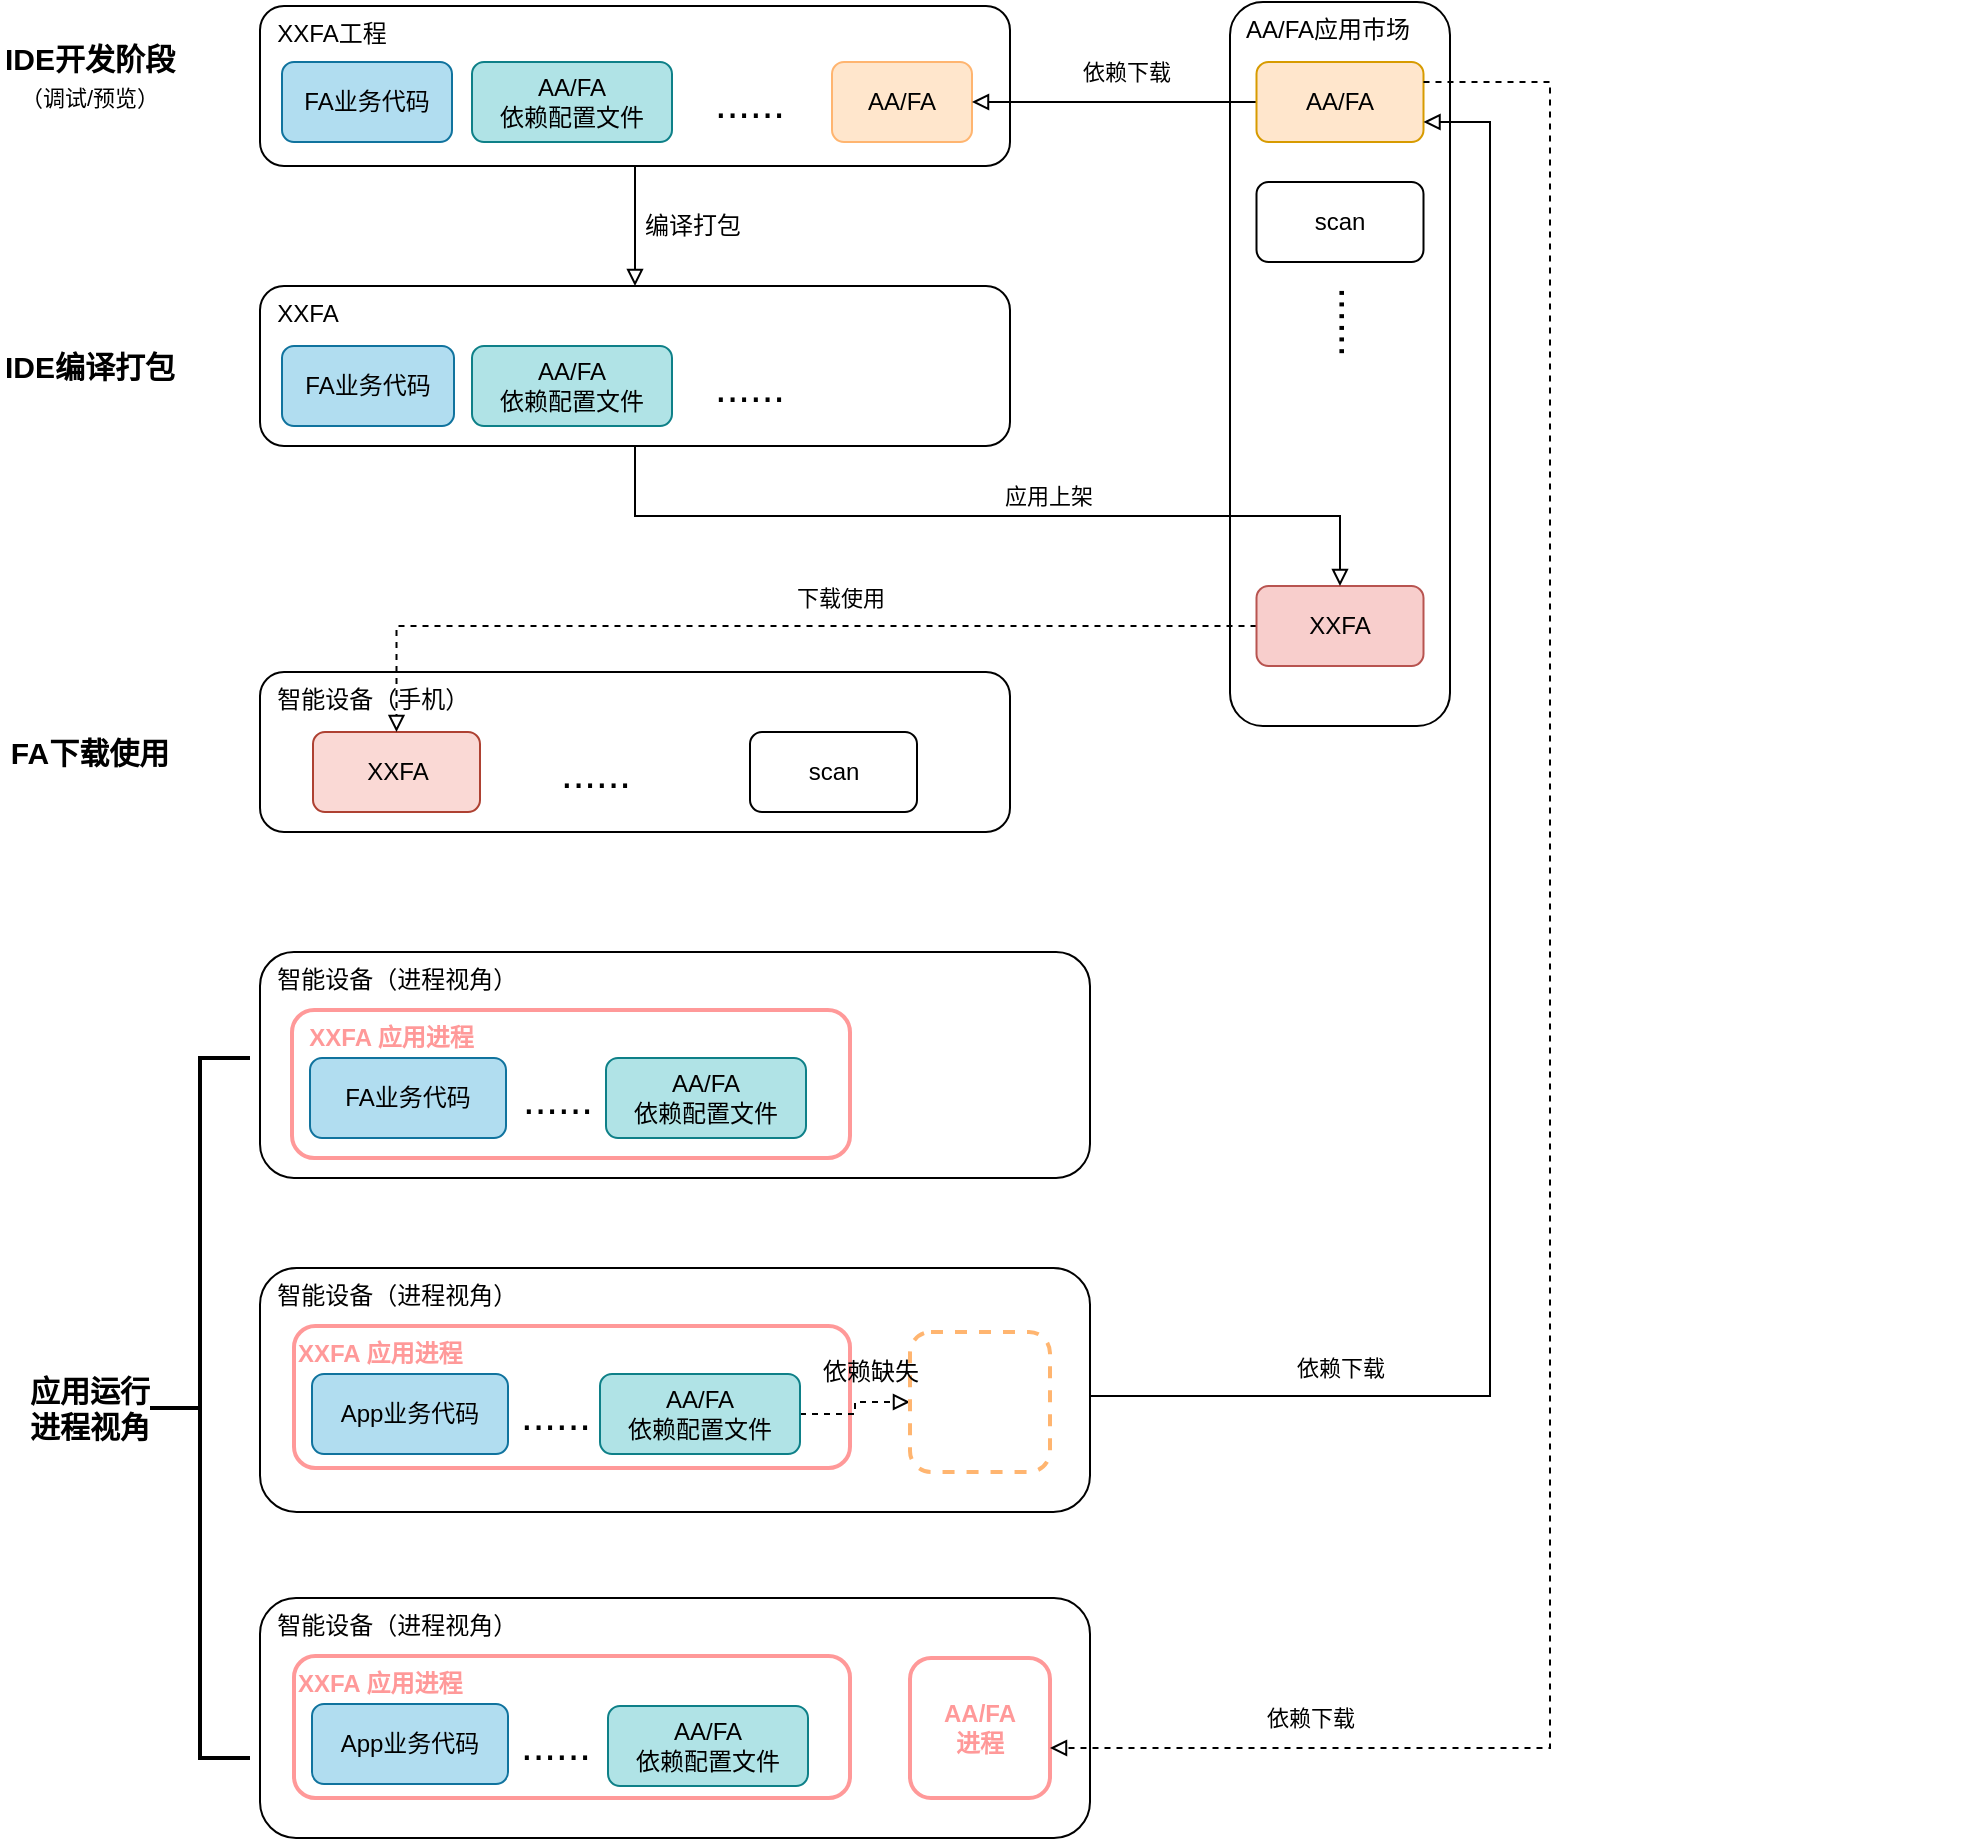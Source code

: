 <mxfile version="13.0.9" type="github">
  <diagram id="C5RBs43oDa-KdzZeNtuy" name="Page-1">
    <mxGraphModel dx="1422" dy="794" grid="1" gridSize="10" guides="1" tooltips="1" connect="1" arrows="1" fold="1" page="1" pageScale="1" pageWidth="827" pageHeight="1169" math="0" shadow="0">
      <root>
        <mxCell id="WIyWlLk6GJQsqaUBKTNV-0" />
        <mxCell id="WIyWlLk6GJQsqaUBKTNV-1" parent="WIyWlLk6GJQsqaUBKTNV-0" />
        <mxCell id="U6ba7_Z07eGMT3TW1Dq--61" value="&amp;nbsp; 智能设备（进程视角）" style="rounded=1;whiteSpace=wrap;html=1;fontSize=12;glass=0;strokeWidth=1;shadow=0;align=left;verticalAlign=top;" vertex="1" parent="WIyWlLk6GJQsqaUBKTNV-1">
          <mxGeometry x="165" y="755" width="415" height="122" as="geometry" />
        </mxCell>
        <mxCell id="U6ba7_Z07eGMT3TW1Dq--66" value="&lt;b&gt;&lt;font color=&quot;#ff9999&quot;&gt;XXFA 应用进程&lt;/font&gt;&lt;/b&gt;" style="rounded=1;whiteSpace=wrap;html=1;fillColor=none;gradientColor=none;fontSize=12;align=left;verticalAlign=top;strokeColor=#FF9999;strokeWidth=2;" vertex="1" parent="WIyWlLk6GJQsqaUBKTNV-1">
          <mxGeometry x="182" y="784" width="278" height="71" as="geometry" />
        </mxCell>
        <mxCell id="U6ba7_Z07eGMT3TW1Dq--31" value="&amp;nbsp; 智能设备（进程视角）" style="rounded=1;whiteSpace=wrap;html=1;fontSize=12;glass=0;strokeWidth=1;shadow=0;align=left;verticalAlign=top;" vertex="1" parent="WIyWlLk6GJQsqaUBKTNV-1">
          <mxGeometry x="165" y="597" width="415" height="113" as="geometry" />
        </mxCell>
        <mxCell id="U6ba7_Z07eGMT3TW1Dq--36" value="&lt;b&gt;&lt;font color=&quot;#ff9999&quot;&gt;&amp;nbsp; XXFA 应用进程&lt;/font&gt;&lt;/b&gt;" style="rounded=1;whiteSpace=wrap;html=1;fillColor=none;gradientColor=none;fontSize=12;align=left;verticalAlign=top;strokeColor=#FF9999;strokeWidth=2;" vertex="1" parent="WIyWlLk6GJQsqaUBKTNV-1">
          <mxGeometry x="181" y="626" width="279" height="74" as="geometry" />
        </mxCell>
        <mxCell id="U6ba7_Z07eGMT3TW1Dq--0" value="编译打包" style="edgeStyle=orthogonalEdgeStyle;rounded=0;orthogonalLoop=1;jettySize=auto;html=1;exitX=0.5;exitY=1;exitDx=0;exitDy=0;entryX=0.5;entryY=0;entryDx=0;entryDy=0;endArrow=block;endFill=0;fontSize=12;exitPerimeter=0;" edge="1" parent="WIyWlLk6GJQsqaUBKTNV-1" source="U6ba7_Z07eGMT3TW1Dq--1" target="U6ba7_Z07eGMT3TW1Dq--3">
          <mxGeometry y="28" relative="1" as="geometry">
            <Array as="points">
              <mxPoint x="353" y="234" />
              <mxPoint x="353" y="234" />
            </Array>
            <mxPoint as="offset" />
          </mxGeometry>
        </mxCell>
        <mxCell id="U6ba7_Z07eGMT3TW1Dq--1" value="&amp;nbsp; XXFA工程" style="rounded=1;whiteSpace=wrap;html=1;fontSize=12;glass=0;strokeWidth=1;shadow=0;align=left;verticalAlign=top;" vertex="1" parent="WIyWlLk6GJQsqaUBKTNV-1">
          <mxGeometry x="165" y="124" width="375" height="80" as="geometry" />
        </mxCell>
        <mxCell id="U6ba7_Z07eGMT3TW1Dq--3" value="&amp;nbsp; XXFA" style="rounded=1;whiteSpace=wrap;html=1;fontSize=12;glass=0;strokeWidth=1;shadow=0;align=left;verticalAlign=top;" vertex="1" parent="WIyWlLk6GJQsqaUBKTNV-1">
          <mxGeometry x="165" y="264" width="375" height="80" as="geometry" />
        </mxCell>
        <mxCell id="U6ba7_Z07eGMT3TW1Dq--7" value="&lt;font&gt;&lt;b&gt;IDE开发阶段&lt;/b&gt;&lt;br&gt;&lt;font style=&quot;font-size: 11px&quot;&gt;（调试/预览）&lt;/font&gt;&lt;br&gt;&lt;/font&gt;" style="text;html=1;strokeColor=none;fillColor=none;align=center;verticalAlign=middle;whiteSpace=wrap;rounded=0;fontSize=15;" vertex="1" parent="WIyWlLk6GJQsqaUBKTNV-1">
          <mxGeometry x="35" y="139" width="90" height="40" as="geometry" />
        </mxCell>
        <mxCell id="U6ba7_Z07eGMT3TW1Dq--8" value="FA业务代码" style="rounded=1;whiteSpace=wrap;html=1;align=center;fillColor=#b1ddf0;strokeColor=#10739e;" vertex="1" parent="WIyWlLk6GJQsqaUBKTNV-1">
          <mxGeometry x="176" y="152" width="85" height="40" as="geometry" />
        </mxCell>
        <mxCell id="U6ba7_Z07eGMT3TW1Dq--9" value="AA/FA&lt;br&gt;依赖配置文件" style="rounded=1;whiteSpace=wrap;html=1;align=center;fillColor=#b0e3e6;strokeColor=#0e8088;" vertex="1" parent="WIyWlLk6GJQsqaUBKTNV-1">
          <mxGeometry x="271" y="152" width="100" height="40" as="geometry" />
        </mxCell>
        <mxCell id="U6ba7_Z07eGMT3TW1Dq--10" value="AA/FA" style="rounded=1;whiteSpace=wrap;html=1;align=center;fillColor=#ffe6cc;strokeColor=#FFB570;" vertex="1" parent="WIyWlLk6GJQsqaUBKTNV-1">
          <mxGeometry x="451" y="152" width="70" height="40" as="geometry" />
        </mxCell>
        <mxCell id="U6ba7_Z07eGMT3TW1Dq--11" value="&lt;font style=&quot;font-size: 21px&quot;&gt;......&lt;/font&gt;" style="rounded=1;whiteSpace=wrap;html=1;align=center;fillColor=none;gradientColor=none;strokeColor=none;" vertex="1" parent="WIyWlLk6GJQsqaUBKTNV-1">
          <mxGeometry x="385" y="152" width="50" height="40" as="geometry" />
        </mxCell>
        <mxCell id="U6ba7_Z07eGMT3TW1Dq--12" value="FA业务代码" style="rounded=1;whiteSpace=wrap;html=1;align=center;fillColor=#b1ddf0;strokeColor=#10739e;" vertex="1" parent="WIyWlLk6GJQsqaUBKTNV-1">
          <mxGeometry x="176" y="294" width="86" height="40" as="geometry" />
        </mxCell>
        <mxCell id="U6ba7_Z07eGMT3TW1Dq--13" value="AA/FA&lt;br&gt;依赖配置文件" style="rounded=1;whiteSpace=wrap;html=1;align=center;fillColor=#b0e3e6;strokeColor=#0e8088;" vertex="1" parent="WIyWlLk6GJQsqaUBKTNV-1">
          <mxGeometry x="271" y="294" width="100" height="40" as="geometry" />
        </mxCell>
        <mxCell id="U6ba7_Z07eGMT3TW1Dq--14" value="&lt;font style=&quot;font-size: 21px&quot;&gt;......&lt;/font&gt;" style="rounded=1;whiteSpace=wrap;html=1;align=center;fillColor=none;gradientColor=none;strokeColor=none;" vertex="1" parent="WIyWlLk6GJQsqaUBKTNV-1">
          <mxGeometry x="385" y="294" width="50" height="40" as="geometry" />
        </mxCell>
        <mxCell id="U6ba7_Z07eGMT3TW1Dq--17" value="&amp;nbsp; AA/FA应用市场" style="rounded=1;whiteSpace=wrap;html=1;fontSize=12;glass=0;strokeWidth=1;shadow=0;align=left;verticalAlign=top;" vertex="1" parent="WIyWlLk6GJQsqaUBKTNV-1">
          <mxGeometry x="650" y="122" width="110" height="362" as="geometry" />
        </mxCell>
        <mxCell id="U6ba7_Z07eGMT3TW1Dq--45" style="edgeStyle=orthogonalEdgeStyle;rounded=0;orthogonalLoop=1;jettySize=auto;html=1;exitX=0;exitY=0.5;exitDx=0;exitDy=0;entryX=1;entryY=0.5;entryDx=0;entryDy=0;endArrow=block;endFill=0;" edge="1" parent="WIyWlLk6GJQsqaUBKTNV-1" source="U6ba7_Z07eGMT3TW1Dq--18" target="U6ba7_Z07eGMT3TW1Dq--10">
          <mxGeometry relative="1" as="geometry" />
        </mxCell>
        <mxCell id="U6ba7_Z07eGMT3TW1Dq--46" value="依赖下载" style="edgeLabel;html=1;align=center;verticalAlign=middle;resizable=0;points=[];" vertex="1" connectable="0" parent="U6ba7_Z07eGMT3TW1Dq--45">
          <mxGeometry x="-0.272" relative="1" as="geometry">
            <mxPoint x="-13.25" y="-15" as="offset" />
          </mxGeometry>
        </mxCell>
        <mxCell id="U6ba7_Z07eGMT3TW1Dq--18" value="AA/FA" style="rounded=1;whiteSpace=wrap;html=1;align=center;fillColor=#ffe6cc;strokeColor=#d79b00;" vertex="1" parent="WIyWlLk6GJQsqaUBKTNV-1">
          <mxGeometry x="663.25" y="152" width="83.5" height="40" as="geometry" />
        </mxCell>
        <mxCell id="U6ba7_Z07eGMT3TW1Dq--19" value="&lt;font style=&quot;font-size: 21px&quot;&gt;......&lt;/font&gt;" style="rounded=1;whiteSpace=wrap;html=1;align=center;fillColor=none;gradientColor=none;strokeColor=none;horizontal=0;verticalAlign=top;" vertex="1" parent="WIyWlLk6GJQsqaUBKTNV-1">
          <mxGeometry x="680" y="262" width="40" height="40" as="geometry" />
        </mxCell>
        <mxCell id="U6ba7_Z07eGMT3TW1Dq--20" value="scan" style="rounded=1;whiteSpace=wrap;html=1;align=center;" vertex="1" parent="WIyWlLk6GJQsqaUBKTNV-1">
          <mxGeometry x="663.25" y="212" width="83.5" height="40" as="geometry" />
        </mxCell>
        <mxCell id="U6ba7_Z07eGMT3TW1Dq--22" value="&lt;font style=&quot;font-size: 15px&quot;&gt;&lt;b&gt;IDE编译打包&lt;/b&gt;&lt;/font&gt;" style="text;html=1;strokeColor=none;fillColor=none;align=center;verticalAlign=middle;whiteSpace=wrap;rounded=0;fontSize=15;" vertex="1" parent="WIyWlLk6GJQsqaUBKTNV-1">
          <mxGeometry x="35" y="284" width="90" height="40" as="geometry" />
        </mxCell>
        <mxCell id="U6ba7_Z07eGMT3TW1Dq--25" value="&amp;nbsp; 智能设备（手机）" style="rounded=1;whiteSpace=wrap;html=1;fontSize=12;glass=0;strokeWidth=1;shadow=0;align=left;verticalAlign=top;" vertex="1" parent="WIyWlLk6GJQsqaUBKTNV-1">
          <mxGeometry x="165" y="457" width="375" height="80" as="geometry" />
        </mxCell>
        <mxCell id="U6ba7_Z07eGMT3TW1Dq--26" value="XXFA" style="rounded=1;whiteSpace=wrap;html=1;align=center;fillColor=#fad9d5;strokeColor=#ae4132;" vertex="1" parent="WIyWlLk6GJQsqaUBKTNV-1">
          <mxGeometry x="191.5" y="487" width="83.5" height="40" as="geometry" />
        </mxCell>
        <mxCell id="U6ba7_Z07eGMT3TW1Dq--27" value="&lt;font style=&quot;font-size: 21px&quot;&gt;......&lt;/font&gt;" style="rounded=1;whiteSpace=wrap;html=1;align=center;fillColor=none;gradientColor=none;strokeColor=none;" vertex="1" parent="WIyWlLk6GJQsqaUBKTNV-1">
          <mxGeometry x="308" y="487" width="50" height="40" as="geometry" />
        </mxCell>
        <mxCell id="U6ba7_Z07eGMT3TW1Dq--28" value="scan" style="rounded=1;whiteSpace=wrap;html=1;align=center;" vertex="1" parent="WIyWlLk6GJQsqaUBKTNV-1">
          <mxGeometry x="410" y="487" width="83.5" height="40" as="geometry" />
        </mxCell>
        <mxCell id="U6ba7_Z07eGMT3TW1Dq--30" value="&lt;b&gt;FA下载使用&lt;/b&gt;" style="text;html=1;strokeColor=none;fillColor=none;align=center;verticalAlign=middle;whiteSpace=wrap;rounded=0;fontSize=15;" vertex="1" parent="WIyWlLk6GJQsqaUBKTNV-1">
          <mxGeometry x="35" y="477" width="90" height="40" as="geometry" />
        </mxCell>
        <mxCell id="U6ba7_Z07eGMT3TW1Dq--32" value="FA业务代码" style="rounded=1;whiteSpace=wrap;html=1;align=center;fillColor=#b1ddf0;strokeColor=#10739e;" vertex="1" parent="WIyWlLk6GJQsqaUBKTNV-1">
          <mxGeometry x="190" y="650" width="98" height="40" as="geometry" />
        </mxCell>
        <mxCell id="U6ba7_Z07eGMT3TW1Dq--33" value="AA/FA&lt;br&gt;依赖配置文件" style="rounded=1;whiteSpace=wrap;html=1;align=center;fillColor=#b0e3e6;strokeColor=#0e8088;" vertex="1" parent="WIyWlLk6GJQsqaUBKTNV-1">
          <mxGeometry x="338" y="650" width="100" height="40" as="geometry" />
        </mxCell>
        <mxCell id="U6ba7_Z07eGMT3TW1Dq--35" value="&lt;font style=&quot;font-size: 21px&quot;&gt;......&lt;/font&gt;" style="rounded=1;whiteSpace=wrap;html=1;align=center;fillColor=none;gradientColor=none;strokeColor=none;" vertex="1" parent="WIyWlLk6GJQsqaUBKTNV-1">
          <mxGeometry x="289" y="650" width="50" height="40" as="geometry" />
        </mxCell>
        <mxCell id="U6ba7_Z07eGMT3TW1Dq--38" value="&lt;b&gt;应用运行&lt;br&gt;进程视角&lt;/b&gt;" style="text;html=1;strokeColor=none;fillColor=none;align=center;verticalAlign=middle;whiteSpace=wrap;rounded=0;fontSize=15;" vertex="1" parent="WIyWlLk6GJQsqaUBKTNV-1">
          <mxGeometry x="35" y="805" width="90" height="40" as="geometry" />
        </mxCell>
        <mxCell id="U6ba7_Z07eGMT3TW1Dq--58" style="edgeStyle=orthogonalEdgeStyle;rounded=0;orthogonalLoop=1;jettySize=auto;html=1;exitX=0;exitY=0.5;exitDx=0;exitDy=0;endArrow=block;endFill=0;dashed=1;" edge="1" parent="WIyWlLk6GJQsqaUBKTNV-1" source="U6ba7_Z07eGMT3TW1Dq--51" target="U6ba7_Z07eGMT3TW1Dq--26">
          <mxGeometry relative="1" as="geometry" />
        </mxCell>
        <mxCell id="U6ba7_Z07eGMT3TW1Dq--59" value="下载使用" style="edgeLabel;html=1;align=center;verticalAlign=middle;resizable=0;points=[];" vertex="1" connectable="0" parent="U6ba7_Z07eGMT3TW1Dq--58">
          <mxGeometry x="-0.141" y="1" relative="1" as="geometry">
            <mxPoint x="-1.25" y="-15" as="offset" />
          </mxGeometry>
        </mxCell>
        <mxCell id="U6ba7_Z07eGMT3TW1Dq--51" value="XXFA" style="rounded=1;whiteSpace=wrap;html=1;align=center;fillColor=#f8cecc;strokeColor=#b85450;" vertex="1" parent="WIyWlLk6GJQsqaUBKTNV-1">
          <mxGeometry x="663.25" y="414" width="83.5" height="40" as="geometry" />
        </mxCell>
        <mxCell id="U6ba7_Z07eGMT3TW1Dq--53" style="edgeStyle=orthogonalEdgeStyle;rounded=0;orthogonalLoop=1;jettySize=auto;html=1;exitX=0.5;exitY=1;exitDx=0;exitDy=0;entryX=0.5;entryY=0;entryDx=0;entryDy=0;endArrow=block;endFill=0;" edge="1" parent="WIyWlLk6GJQsqaUBKTNV-1" source="U6ba7_Z07eGMT3TW1Dq--3" target="U6ba7_Z07eGMT3TW1Dq--51">
          <mxGeometry relative="1" as="geometry" />
        </mxCell>
        <mxCell id="U6ba7_Z07eGMT3TW1Dq--54" value="应用上架" style="edgeLabel;html=1;align=center;verticalAlign=middle;resizable=0;points=[];" vertex="1" connectable="0" parent="U6ba7_Z07eGMT3TW1Dq--53">
          <mxGeometry x="0.14" relative="1" as="geometry">
            <mxPoint y="-10" as="offset" />
          </mxGeometry>
        </mxCell>
        <mxCell id="U6ba7_Z07eGMT3TW1Dq--62" value="App业务代码" style="rounded=1;whiteSpace=wrap;html=1;align=center;fillColor=#b1ddf0;strokeColor=#10739e;" vertex="1" parent="WIyWlLk6GJQsqaUBKTNV-1">
          <mxGeometry x="191" y="808" width="98" height="40" as="geometry" />
        </mxCell>
        <mxCell id="U6ba7_Z07eGMT3TW1Dq--100" style="edgeStyle=orthogonalEdgeStyle;rounded=0;orthogonalLoop=1;jettySize=auto;html=1;exitX=1;exitY=0.5;exitDx=0;exitDy=0;entryX=0;entryY=0.5;entryDx=0;entryDy=0;dashed=1;endArrow=block;endFill=0;" edge="1" parent="WIyWlLk6GJQsqaUBKTNV-1" source="U6ba7_Z07eGMT3TW1Dq--63" target="U6ba7_Z07eGMT3TW1Dq--71">
          <mxGeometry relative="1" as="geometry" />
        </mxCell>
        <mxCell id="U6ba7_Z07eGMT3TW1Dq--63" value="AA/FA&lt;br&gt;依赖配置文件" style="rounded=1;whiteSpace=wrap;html=1;align=center;fillColor=#b0e3e6;strokeColor=#0e8088;" vertex="1" parent="WIyWlLk6GJQsqaUBKTNV-1">
          <mxGeometry x="335" y="808" width="100" height="40" as="geometry" />
        </mxCell>
        <mxCell id="U6ba7_Z07eGMT3TW1Dq--71" value="" style="rounded=1;whiteSpace=wrap;html=1;fontSize=12;align=left;verticalAlign=middle;strokeWidth=2;dashed=1;strokeColor=#FFB570;" vertex="1" parent="WIyWlLk6GJQsqaUBKTNV-1">
          <mxGeometry x="490" y="787" width="70" height="70" as="geometry" />
        </mxCell>
        <mxCell id="U6ba7_Z07eGMT3TW1Dq--75" value="&amp;nbsp; 智能设备（进程视角）" style="rounded=1;whiteSpace=wrap;html=1;fontSize=12;glass=0;strokeWidth=1;shadow=0;align=left;verticalAlign=top;" vertex="1" parent="WIyWlLk6GJQsqaUBKTNV-1">
          <mxGeometry x="165" y="920" width="415" height="120" as="geometry" />
        </mxCell>
        <mxCell id="U6ba7_Z07eGMT3TW1Dq--76" value="&lt;b&gt;&lt;font color=&quot;#ff9999&quot;&gt;XXFA 应用进程&lt;/font&gt;&lt;/b&gt;" style="rounded=1;whiteSpace=wrap;html=1;fillColor=none;gradientColor=none;fontSize=12;align=left;verticalAlign=top;strokeColor=#FF9999;strokeWidth=2;" vertex="1" parent="WIyWlLk6GJQsqaUBKTNV-1">
          <mxGeometry x="182" y="949" width="278" height="71" as="geometry" />
        </mxCell>
        <mxCell id="U6ba7_Z07eGMT3TW1Dq--77" value="App业务代码" style="rounded=1;whiteSpace=wrap;html=1;align=center;fillColor=#b1ddf0;strokeColor=#10739e;" vertex="1" parent="WIyWlLk6GJQsqaUBKTNV-1">
          <mxGeometry x="191" y="973" width="98" height="40" as="geometry" />
        </mxCell>
        <mxCell id="U6ba7_Z07eGMT3TW1Dq--78" value="AA/FA&lt;br&gt;依赖配置文件" style="rounded=1;whiteSpace=wrap;html=1;align=center;fillColor=#b0e3e6;strokeColor=#0e8088;" vertex="1" parent="WIyWlLk6GJQsqaUBKTNV-1">
          <mxGeometry x="339" y="974" width="100" height="40" as="geometry" />
        </mxCell>
        <mxCell id="U6ba7_Z07eGMT3TW1Dq--79" value="&lt;font style=&quot;font-size: 21px&quot;&gt;......&lt;/font&gt;" style="rounded=1;whiteSpace=wrap;html=1;align=center;fillColor=none;gradientColor=none;strokeColor=none;" vertex="1" parent="WIyWlLk6GJQsqaUBKTNV-1">
          <mxGeometry x="288" y="973" width="50" height="40" as="geometry" />
        </mxCell>
        <mxCell id="U6ba7_Z07eGMT3TW1Dq--82" value="&lt;font color=&quot;#ff9999&quot;&gt;&lt;b&gt;AA/FA&lt;br&gt;进程&lt;/b&gt;&lt;/font&gt;" style="rounded=1;whiteSpace=wrap;html=1;fillColor=#FFFFFF;fontSize=12;align=center;verticalAlign=middle;strokeColor=#FF9999;strokeWidth=2;" vertex="1" parent="WIyWlLk6GJQsqaUBKTNV-1">
          <mxGeometry x="490" y="950" width="70" height="70" as="geometry" />
        </mxCell>
        <mxCell id="U6ba7_Z07eGMT3TW1Dq--84" style="edgeStyle=orthogonalEdgeStyle;rounded=0;orthogonalLoop=1;jettySize=auto;html=1;exitX=1;exitY=0.5;exitDx=0;exitDy=0;entryX=1;entryY=0.75;entryDx=0;entryDy=0;endArrow=block;endFill=0;" edge="1" parent="WIyWlLk6GJQsqaUBKTNV-1" source="U6ba7_Z07eGMT3TW1Dq--61" target="U6ba7_Z07eGMT3TW1Dq--18">
          <mxGeometry relative="1" as="geometry">
            <Array as="points">
              <mxPoint x="780" y="819" />
              <mxPoint x="780" y="182" />
            </Array>
          </mxGeometry>
        </mxCell>
        <mxCell id="U6ba7_Z07eGMT3TW1Dq--85" value="依赖下载" style="edgeLabel;html=1;align=center;verticalAlign=middle;resizable=0;points=[];" vertex="1" connectable="0" parent="U6ba7_Z07eGMT3TW1Dq--84">
          <mxGeometry x="-0.696" relative="1" as="geometry">
            <mxPoint x="-5" y="-14" as="offset" />
          </mxGeometry>
        </mxCell>
        <mxCell id="U6ba7_Z07eGMT3TW1Dq--86" value="依赖下载" style="edgeStyle=orthogonalEdgeStyle;rounded=0;orthogonalLoop=1;jettySize=auto;html=1;exitX=1;exitY=0.25;exitDx=0;exitDy=0;endArrow=block;endFill=0;dashed=1;" edge="1" parent="WIyWlLk6GJQsqaUBKTNV-1" source="U6ba7_Z07eGMT3TW1Dq--18">
          <mxGeometry x="0.773" y="-15" relative="1" as="geometry">
            <mxPoint x="560" y="995" as="targetPoint" />
            <Array as="points">
              <mxPoint x="810" y="162" />
              <mxPoint x="810" y="995" />
            </Array>
            <mxPoint as="offset" />
          </mxGeometry>
        </mxCell>
        <mxCell id="U6ba7_Z07eGMT3TW1Dq--87" value="" style="strokeWidth=2;html=1;shape=mxgraph.flowchart.annotation_2;align=left;labelPosition=right;pointerEvents=1;fillColor=#FFFFFF;" vertex="1" parent="WIyWlLk6GJQsqaUBKTNV-1">
          <mxGeometry x="110" y="650" width="50" height="350" as="geometry" />
        </mxCell>
        <mxCell id="U6ba7_Z07eGMT3TW1Dq--90" value="&lt;font style=&quot;font-size: 21px&quot;&gt;......&lt;/font&gt;" style="rounded=1;whiteSpace=wrap;html=1;align=center;fillColor=none;gradientColor=none;strokeColor=none;" vertex="1" parent="WIyWlLk6GJQsqaUBKTNV-1">
          <mxGeometry x="288" y="808" width="50" height="40" as="geometry" />
        </mxCell>
        <mxCell id="U6ba7_Z07eGMT3TW1Dq--92" value="&lt;span style=&quot;color: rgba(0 , 0 , 0 , 0) ; font-family: monospace ; font-size: 0px&quot;&gt;依赖&lt;/span&gt;" style="text;html=1;align=center;verticalAlign=middle;resizable=0;points=[];autosize=1;" vertex="1" parent="WIyWlLk6GJQsqaUBKTNV-1">
          <mxGeometry x="995" y="964" width="20" height="20" as="geometry" />
        </mxCell>
        <mxCell id="U6ba7_Z07eGMT3TW1Dq--95" value="依赖缺失" style="text;html=1;align=center;verticalAlign=middle;resizable=0;points=[];autosize=1;" vertex="1" parent="WIyWlLk6GJQsqaUBKTNV-1">
          <mxGeometry x="440" y="797" width="60" height="20" as="geometry" />
        </mxCell>
      </root>
    </mxGraphModel>
  </diagram>
</mxfile>

